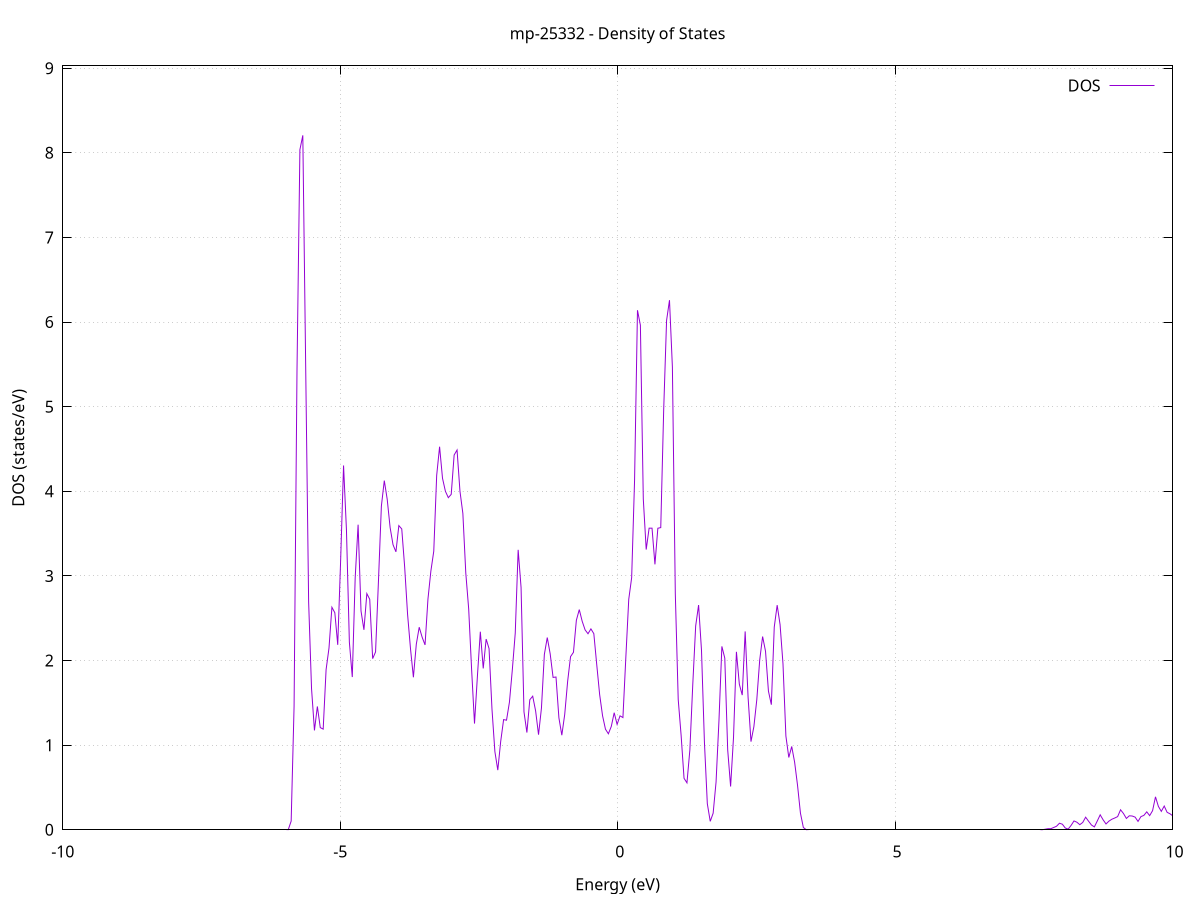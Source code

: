 set title 'mp-25332 - Density of States'
set xlabel 'Energy (eV)'
set ylabel 'DOS (states/eV)'
set grid
set xrange [-10:10]
set yrange [0:9.028]
set xzeroaxis lt -1
set terminal png size 800,600
set output 'mp-25332_dos_gnuplot.png'
plot '-' using 1:2 with lines title 'DOS'
-59.854000 0.000000
-59.801600 0.000000
-59.749100 0.000000
-59.696700 0.000000
-59.644300 0.000000
-59.591800 0.000000
-59.539400 0.000000
-59.486900 0.000000
-59.434500 0.000000
-59.382000 0.000000
-59.329600 0.000000
-59.277100 0.000000
-59.224700 0.000000
-59.172200 0.000000
-59.119800 0.000000
-59.067300 0.000000
-59.014900 0.000000
-58.962400 0.000000
-58.910000 0.000000
-58.857500 0.000000
-58.805100 0.000000
-58.752600 0.000000
-58.700200 0.000000
-58.647700 0.000000
-58.595300 0.000000
-58.542800 0.000000
-58.490400 0.000000
-58.437900 0.000000
-58.385500 0.000000
-58.333000 0.000000
-58.280600 0.000000
-58.228100 0.000000
-58.175700 0.000000
-58.123200 0.000000
-58.070800 0.000000
-58.018300 0.000000
-57.965900 0.000000
-57.913400 0.000000
-57.861000 0.000000
-57.808500 0.000000
-57.756100 0.000000
-57.703600 0.000000
-57.651200 0.000000
-57.598700 0.000000
-57.546300 0.000000
-57.493800 0.000000
-57.441400 0.000000
-57.388900 0.000000
-57.336500 0.000000
-57.284000 0.000000
-57.231600 0.000000
-57.179100 0.000000
-57.126700 0.000000
-57.074200 0.000000
-57.021800 0.000000
-56.969400 0.000000
-56.916900 0.000000
-56.864500 0.000000
-56.812000 0.000000
-56.759600 0.000000
-56.707100 0.000000
-56.654700 0.000000
-56.602200 0.000000
-56.549800 0.000000
-56.497300 0.000000
-56.444900 0.000000
-56.392400 0.000000
-56.340000 0.000000
-56.287500 0.000000
-56.235100 0.000000
-56.182600 0.000000
-56.130200 0.000000
-56.077700 0.000000
-56.025300 0.000000
-55.972800 0.000000
-55.920400 0.000000
-55.867900 0.000000
-55.815500 0.000000
-55.763000 0.000000
-55.710600 0.000000
-55.658100 0.000000
-55.605700 0.000000
-55.553200 0.000000
-55.500800 0.000000
-55.448300 0.000000
-55.395900 0.000000
-55.343400 0.000000
-55.291000 0.000000
-55.238500 0.000100
-55.186100 0.022500
-55.133600 1.342300
-55.081200 12.270200
-55.028700 19.077700
-54.976300 5.188900
-54.923800 0.229100
-54.871400 0.001500
-54.818900 0.000000
-54.766500 0.000000
-54.714000 0.000000
-54.661600 0.000000
-54.609100 0.000000
-54.556700 0.000000
-54.504200 0.000000
-54.451800 0.000000
-54.399300 0.000000
-54.346900 0.000000
-54.294400 0.000000
-54.242000 0.000000
-54.189600 0.000000
-54.137100 0.000000
-54.084700 0.000000
-54.032200 0.000000
-53.979800 0.000000
-53.927300 0.000000
-53.874900 0.000000
-53.822400 0.000000
-53.770000 0.000000
-53.717500 0.000000
-53.665100 0.000100
-53.612600 0.050300
-53.560200 3.082700
-53.507700 26.992000
-53.455300 37.439900
-53.402800 8.415700
-53.350400 0.282500
-53.297900 0.001300
-53.245500 0.000000
-53.193000 0.000000
-53.140600 0.000000
-53.088100 0.000000
-53.035700 0.000000
-52.983200 0.000000
-52.930800 0.000000
-52.878300 0.000000
-52.825900 0.000000
-52.773400 0.000000
-52.721000 0.000000
-52.668500 0.000000
-52.616100 0.000000
-52.563600 0.000000
-52.511200 0.000000
-52.458700 0.000000
-52.406300 0.000000
-52.353800 0.000000
-52.301400 0.000000
-52.248900 0.000000
-52.196500 0.000000
-52.144000 0.000000
-52.091600 0.000000
-52.039100 0.000000
-51.986700 0.000000
-51.934200 0.000000
-51.881800 0.000000
-51.829300 0.000000
-51.776900 0.000000
-51.724400 0.000000
-51.672000 0.000000
-51.619500 0.000000
-51.567100 0.000000
-51.514700 0.000000
-51.462200 0.000000
-51.409800 0.000000
-51.357300 0.000000
-51.304900 0.000000
-51.252400 0.000000
-51.200000 0.000000
-51.147500 0.000000
-51.095100 0.000000
-51.042600 0.000000
-50.990200 0.000000
-50.937700 0.000000
-50.885300 0.000000
-50.832800 0.000000
-50.780400 0.000000
-50.727900 0.000000
-50.675500 0.000000
-50.623000 0.000000
-50.570600 0.000000
-50.518100 0.000000
-50.465700 0.000000
-50.413200 0.000000
-50.360800 0.000000
-50.308300 0.000000
-50.255900 0.000000
-50.203400 0.000000
-50.151000 0.000000
-50.098500 0.000000
-50.046100 0.000000
-49.993600 0.000000
-49.941200 0.000000
-49.888700 0.000000
-49.836300 0.000000
-49.783800 0.000000
-49.731400 0.000000
-49.678900 0.000000
-49.626500 0.000000
-49.574000 0.000000
-49.521600 0.000000
-49.469100 0.000000
-49.416700 0.000000
-49.364200 0.000000
-49.311800 0.000000
-49.259300 0.000000
-49.206900 0.000000
-49.154400 0.000000
-49.102000 0.000000
-49.049500 0.000000
-48.997100 0.000000
-48.944600 0.000000
-48.892200 0.000000
-48.839700 0.000000
-48.787300 0.000000
-48.734900 0.000000
-48.682400 0.000000
-48.630000 0.000000
-48.577500 0.000000
-48.525100 0.000000
-48.472600 0.000000
-48.420200 0.000000
-48.367700 0.000000
-48.315300 0.000000
-48.262800 0.000000
-48.210400 0.000000
-48.157900 0.000000
-48.105500 0.000000
-48.053000 0.000000
-48.000600 0.000000
-47.948100 0.000000
-47.895700 0.000000
-47.843200 0.000000
-47.790800 0.000000
-47.738300 0.000000
-47.685900 0.000000
-47.633400 0.000000
-47.581000 0.000000
-47.528500 0.000000
-47.476100 0.000000
-47.423600 0.000000
-47.371200 0.000000
-47.318700 0.000000
-47.266300 0.000000
-47.213800 0.000000
-47.161400 0.000000
-47.108900 0.000000
-47.056500 0.000000
-47.004000 0.000000
-46.951600 0.000000
-46.899100 0.000000
-46.846700 0.000000
-46.794200 0.000000
-46.741800 0.000000
-46.689300 0.000000
-46.636900 0.000000
-46.584400 0.000000
-46.532000 0.000000
-46.479500 0.000000
-46.427100 0.000000
-46.374600 0.000000
-46.322200 0.000000
-46.269700 0.000000
-46.217300 0.000000
-46.164800 0.000000
-46.112400 0.000000
-46.060000 0.000000
-46.007500 0.000000
-45.955100 0.000000
-45.902600 0.000000
-45.850200 0.000000
-45.797700 0.000000
-45.745300 0.000000
-45.692800 0.000000
-45.640400 0.000000
-45.587900 0.000000
-45.535500 0.000000
-45.483000 0.000000
-45.430600 0.000000
-45.378100 0.000000
-45.325700 0.000000
-45.273200 0.000000
-45.220800 0.000000
-45.168300 0.000000
-45.115900 0.000000
-45.063400 0.000000
-45.011000 0.000000
-44.958500 0.000000
-44.906100 0.000000
-44.853600 0.000000
-44.801200 0.000000
-44.748700 0.000000
-44.696300 0.000000
-44.643800 0.000000
-44.591400 0.000000
-44.538900 0.000000
-44.486500 0.000000
-44.434000 0.000000
-44.381600 0.000000
-44.329100 0.000000
-44.276700 0.000000
-44.224200 0.000000
-44.171800 0.000000
-44.119300 0.000000
-44.066900 0.000000
-44.014400 0.000000
-43.962000 0.000000
-43.909500 0.000000
-43.857100 0.000000
-43.804600 0.000000
-43.752200 0.000000
-43.699700 0.000000
-43.647300 0.000000
-43.594800 0.000000
-43.542400 0.000000
-43.489900 0.000000
-43.437500 0.000000
-43.385000 0.000000
-43.332600 0.000000
-43.280200 0.000000
-43.227700 0.000000
-43.175300 0.000000
-43.122800 0.000000
-43.070400 0.000000
-43.017900 0.000000
-42.965500 0.000000
-42.913000 0.000000
-42.860600 0.000000
-42.808100 0.000000
-42.755700 0.000000
-42.703200 0.000000
-42.650800 0.000000
-42.598300 0.000000
-42.545900 0.000000
-42.493400 0.000000
-42.441000 0.000000
-42.388500 0.000000
-42.336100 0.000000
-42.283600 0.000000
-42.231200 0.000000
-42.178700 0.000000
-42.126300 0.000000
-42.073800 0.000000
-42.021400 0.000000
-41.968900 0.000000
-41.916500 0.000000
-41.864000 0.000000
-41.811600 0.000000
-41.759100 0.000000
-41.706700 0.000000
-41.654200 0.000000
-41.601800 0.000000
-41.549300 0.000000
-41.496900 0.000000
-41.444400 0.000000
-41.392000 0.000000
-41.339500 0.000000
-41.287100 0.000000
-41.234600 0.000000
-41.182200 0.000000
-41.129700 0.000000
-41.077300 0.000000
-41.024800 0.000000
-40.972400 0.000000
-40.919900 0.000000
-40.867500 0.000000
-40.815000 0.000000
-40.762600 0.000000
-40.710100 0.000000
-40.657700 0.000000
-40.605300 0.000000
-40.552800 0.000000
-40.500400 0.000000
-40.447900 0.000000
-40.395500 0.000000
-40.343000 0.000000
-40.290600 0.000000
-40.238100 0.000000
-40.185700 0.000000
-40.133200 0.000000
-40.080800 0.000000
-40.028300 0.000000
-39.975900 0.000000
-39.923400 0.000000
-39.871000 0.000000
-39.818500 0.000000
-39.766100 0.000000
-39.713600 0.000000
-39.661200 0.000000
-39.608700 0.000000
-39.556300 0.000000
-39.503800 0.000000
-39.451400 0.000000
-39.398900 0.000000
-39.346500 0.000000
-39.294000 0.000000
-39.241600 0.000000
-39.189100 0.000000
-39.136700 0.000000
-39.084200 0.000000
-39.031800 0.000000
-38.979300 0.000000
-38.926900 0.000000
-38.874400 0.000000
-38.822000 0.000000
-38.769500 0.000000
-38.717100 0.000000
-38.664600 0.000000
-38.612200 0.000000
-38.559700 0.000000
-38.507300 0.000000
-38.454800 0.000000
-38.402400 0.000000
-38.349900 0.000000
-38.297500 0.000000
-38.245000 0.000000
-38.192600 0.000000
-38.140100 0.000000
-38.087700 0.000000
-38.035200 0.000000
-37.982800 0.000000
-37.930400 0.000000
-37.877900 0.000000
-37.825500 0.000000
-37.773000 0.000000
-37.720600 0.000000
-37.668100 0.000000
-37.615700 0.000000
-37.563200 0.000000
-37.510800 0.000000
-37.458300 0.000000
-37.405900 0.000000
-37.353400 0.000000
-37.301000 0.000000
-37.248500 0.000000
-37.196100 0.000000
-37.143600 0.000000
-37.091200 0.000000
-37.038700 0.000000
-36.986300 0.000000
-36.933800 0.000000
-36.881400 0.000000
-36.828900 0.000000
-36.776500 0.000000
-36.724000 0.000000
-36.671600 0.000000
-36.619100 0.000000
-36.566700 0.000000
-36.514200 0.000000
-36.461800 0.000000
-36.409300 0.000000
-36.356900 0.000000
-36.304400 0.000000
-36.252000 0.000000
-36.199500 0.000000
-36.147100 0.000000
-36.094600 0.000000
-36.042200 0.000000
-35.989700 0.000000
-35.937300 0.000000
-35.884800 0.000000
-35.832400 0.000000
-35.779900 0.000000
-35.727500 0.000000
-35.675000 0.000000
-35.622600 0.000000
-35.570100 0.000000
-35.517700 0.000000
-35.465200 0.000000
-35.412800 0.000000
-35.360300 0.000000
-35.307900 0.000000
-35.255400 0.000000
-35.203000 0.000000
-35.150600 0.000000
-35.098100 0.000000
-35.045700 0.000000
-34.993200 0.000000
-34.940800 0.000000
-34.888300 0.000000
-34.835900 0.000000
-34.783400 0.000000
-34.731000 0.000000
-34.678500 0.000000
-34.626100 0.000000
-34.573600 0.000000
-34.521200 0.000000
-34.468700 0.000000
-34.416300 0.000000
-34.363800 0.000000
-34.311400 0.000000
-34.258900 0.000000
-34.206500 0.000000
-34.154000 0.000000
-34.101600 0.000000
-34.049100 0.000000
-33.996700 0.000000
-33.944200 0.000000
-33.891800 0.000000
-33.839300 0.000000
-33.786900 0.000000
-33.734400 0.000000
-33.682000 0.000000
-33.629500 0.000000
-33.577100 0.000000
-33.524600 0.000000
-33.472200 0.000000
-33.419700 0.000000
-33.367300 0.000000
-33.314800 0.000000
-33.262400 0.000000
-33.209900 0.000000
-33.157500 0.000000
-33.105000 0.000000
-33.052600 0.000000
-33.000100 0.000000
-32.947700 0.000000
-32.895200 0.000000
-32.842800 0.000000
-32.790300 0.000000
-32.737900 0.000000
-32.685400 0.000000
-32.633000 0.000000
-32.580500 0.000000
-32.528100 0.000000
-32.475700 0.000000
-32.423200 0.000000
-32.370800 0.000000
-32.318300 0.000000
-32.265900 0.000000
-32.213400 0.000000
-32.161000 0.000000
-32.108500 0.000000
-32.056100 0.000000
-32.003600 0.000000
-31.951200 0.000000
-31.898700 0.000000
-31.846300 0.000000
-31.793800 0.000000
-31.741400 0.000000
-31.688900 0.000000
-31.636500 0.000000
-31.584000 0.000000
-31.531600 0.000000
-31.479100 0.000000
-31.426700 0.000000
-31.374200 0.000000
-31.321800 0.000000
-31.269300 0.000000
-31.216900 0.000000
-31.164400 0.000000
-31.112000 0.000000
-31.059500 0.000000
-31.007100 0.000000
-30.954600 0.000000
-30.902200 0.000000
-30.849700 0.000000
-30.797300 0.000000
-30.744800 0.000000
-30.692400 0.000000
-30.639900 0.000000
-30.587500 0.000000
-30.535000 0.000000
-30.482600 0.000000
-30.430100 0.000000
-30.377700 0.000000
-30.325200 0.000000
-30.272800 0.000000
-30.220300 0.000000
-30.167900 0.000000
-30.115400 0.000000
-30.063000 0.000000
-30.010500 0.000000
-29.958100 0.000000
-29.905600 0.000000
-29.853200 0.000000
-29.800700 0.000000
-29.748300 0.000000
-29.695900 0.000000
-29.643400 0.000000
-29.591000 0.000000
-29.538500 0.000000
-29.486100 0.000000
-29.433600 0.000000
-29.381200 0.000000
-29.328700 0.000000
-29.276300 0.000000
-29.223800 0.000000
-29.171400 0.000000
-29.118900 0.000000
-29.066500 0.000000
-29.014000 0.000000
-28.961600 0.000000
-28.909100 0.000000
-28.856700 0.000000
-28.804200 0.000000
-28.751800 0.000000
-28.699300 0.000000
-28.646900 0.000000
-28.594400 0.000000
-28.542000 0.000000
-28.489500 0.000000
-28.437100 0.000000
-28.384600 0.000000
-28.332200 0.000000
-28.279700 0.000000
-28.227300 0.000000
-28.174800 0.000000
-28.122400 0.000000
-28.069900 0.000000
-28.017500 0.000000
-27.965000 0.000000
-27.912600 0.000000
-27.860100 0.000000
-27.807700 0.000000
-27.755200 0.000000
-27.702800 0.000000
-27.650300 0.000000
-27.597900 0.000000
-27.545400 0.000000
-27.493000 0.000000
-27.440500 0.000000
-27.388100 0.000000
-27.335600 0.000000
-27.283200 0.000000
-27.230700 0.000000
-27.178300 0.000000
-27.125800 0.000000
-27.073400 0.000000
-27.021000 0.000000
-26.968500 0.000000
-26.916100 0.000000
-26.863600 0.000000
-26.811200 0.000000
-26.758700 0.000000
-26.706300 0.000000
-26.653800 0.000000
-26.601400 0.000000
-26.548900 0.000000
-26.496500 0.000000
-26.444000 0.000000
-26.391600 0.000000
-26.339100 0.000000
-26.286700 0.000000
-26.234200 0.000000
-26.181800 0.000000
-26.129300 0.000000
-26.076900 0.000000
-26.024400 0.000000
-25.972000 0.000000
-25.919500 0.000000
-25.867100 0.000000
-25.814600 0.000000
-25.762200 0.000000
-25.709700 0.000000
-25.657300 0.000000
-25.604800 0.000000
-25.552400 0.000000
-25.499900 0.000000
-25.447500 0.000000
-25.395000 0.000000
-25.342600 0.000000
-25.290100 0.000000
-25.237700 0.000000
-25.185200 0.000000
-25.132800 0.000000
-25.080300 0.000000
-25.027900 0.000000
-24.975400 0.000000
-24.923000 0.000000
-24.870500 0.000000
-24.818100 0.000000
-24.765600 0.000000
-24.713200 0.000000
-24.660700 0.000000
-24.608300 0.000000
-24.555800 0.000000
-24.503400 0.000000
-24.450900 0.000000
-24.398500 0.000000
-24.346000 0.000000
-24.293600 0.000000
-24.241200 0.000000
-24.188700 0.000000
-24.136300 0.000000
-24.083800 0.000000
-24.031400 0.000000
-23.978900 0.000000
-23.926500 0.000000
-23.874000 0.000000
-23.821600 0.000000
-23.769100 0.000000
-23.716700 0.000000
-23.664200 0.000000
-23.611800 0.000000
-23.559300 0.000000
-23.506900 0.000000
-23.454400 0.000000
-23.402000 0.000000
-23.349500 0.000000
-23.297100 0.000000
-23.244600 0.000000
-23.192200 0.000000
-23.139700 0.000000
-23.087300 0.000000
-23.034800 0.000000
-22.982400 0.000000
-22.929900 0.000000
-22.877500 0.000000
-22.825000 0.000000
-22.772600 0.000000
-22.720100 0.000000
-22.667700 0.000000
-22.615200 0.000000
-22.562800 0.000000
-22.510300 0.000000
-22.457900 0.000000
-22.405400 0.000000
-22.353000 0.000000
-22.300500 0.000000
-22.248100 0.000000
-22.195600 0.000000
-22.143200 0.000000
-22.090700 0.000000
-22.038300 0.000000
-21.985800 0.000000
-21.933400 0.000000
-21.880900 0.000000
-21.828500 0.000000
-21.776000 0.000000
-21.723600 0.000000
-21.671100 0.000000
-21.618700 0.000000
-21.566300 0.000000
-21.513800 0.000000
-21.461400 0.000000
-21.408900 0.000000
-21.356500 0.000000
-21.304000 0.000000
-21.251600 0.000000
-21.199100 0.000000
-21.146700 0.000000
-21.094200 0.000000
-21.041800 0.000000
-20.989300 0.000000
-20.936900 0.000000
-20.884400 0.000000
-20.832000 0.000000
-20.779500 0.000000
-20.727100 0.000000
-20.674600 0.000000
-20.622200 0.000000
-20.569700 0.000000
-20.517300 0.000000
-20.464800 0.000000
-20.412400 0.000000
-20.359900 0.000000
-20.307500 0.000000
-20.255000 0.000000
-20.202600 0.000000
-20.150100 0.000000
-20.097700 0.000000
-20.045200 0.000000
-19.992800 0.000000
-19.940300 0.000000
-19.887900 0.000000
-19.835400 0.000000
-19.783000 0.000000
-19.730500 0.000000
-19.678100 0.000000
-19.625600 0.000000
-19.573200 0.000000
-19.520700 0.000000
-19.468300 0.000000
-19.415800 0.000000
-19.363400 0.000000
-19.310900 0.000000
-19.258500 0.000000
-19.206000 0.000000
-19.153600 0.000000
-19.101100 0.000000
-19.048700 0.000000
-18.996200 0.000000
-18.943800 0.000000
-18.891300 0.000000
-18.838900 0.000000
-18.786500 0.000000
-18.734000 0.000000
-18.681600 0.000000
-18.629100 0.000000
-18.576700 0.000000
-18.524200 0.000000
-18.471800 0.000000
-18.419300 0.000000
-18.366900 0.000000
-18.314400 0.000000
-18.262000 0.000000
-18.209500 0.000000
-18.157100 0.000000
-18.104600 0.000000
-18.052200 0.000000
-17.999700 0.000000
-17.947300 0.000000
-17.894800 0.000000
-17.842400 0.000000
-17.789900 0.000000
-17.737500 0.000000
-17.685000 0.000000
-17.632600 0.000000
-17.580100 0.000000
-17.527700 0.000000
-17.475200 0.000000
-17.422800 0.000000
-17.370300 0.000100
-17.317900 0.006400
-17.265400 0.063900
-17.213000 0.191600
-17.160500 0.319500
-17.108100 0.415200
-17.055600 0.503800
-17.003200 0.615300
-16.950700 0.697400
-16.898300 0.816600
-16.845800 0.974500
-16.793400 1.138500
-16.740900 1.461400
-16.688500 1.941900
-16.636000 2.031300
-16.583600 1.673200
-16.531100 1.392000
-16.478700 1.127000
-16.426200 1.231300
-16.373800 1.136400
-16.321300 1.055100
-16.268900 1.212900
-16.216400 1.362500
-16.164000 1.420100
-16.111600 1.612700
-16.059100 2.124300
-16.006700 3.067400
-15.954200 3.130900
-15.901800 3.188100
-15.849300 2.358200
-15.796900 2.724200
-15.744400 5.754400
-15.692000 6.467100
-15.639500 4.254800
-15.587100 4.057200
-15.534600 5.434000
-15.482200 3.995100
-15.429700 2.303100
-15.377300 1.533700
-15.324800 0.984100
-15.272400 0.416900
-15.219900 0.067800
-15.167500 0.002600
-15.115000 0.000000
-15.062600 0.000000
-15.010100 0.000000
-14.957700 0.000000
-14.905200 0.000000
-14.852800 0.000000
-14.800300 0.000000
-14.747900 0.000000
-14.695400 0.000000
-14.643000 0.000000
-14.590500 0.000000
-14.538100 0.000000
-14.485600 0.000000
-14.433200 0.000000
-14.380700 0.000000
-14.328300 0.000000
-14.275800 0.000000
-14.223400 0.000000
-14.170900 0.000000
-14.118500 0.000000
-14.066000 0.000000
-14.013600 0.000000
-13.961100 0.000000
-13.908700 0.000000
-13.856200 0.000000
-13.803800 0.000000
-13.751300 0.000000
-13.698900 0.000000
-13.646400 0.000000
-13.594000 0.000000
-13.541500 0.000000
-13.489100 0.000000
-13.436600 0.000000
-13.384200 0.000000
-13.331800 0.000000
-13.279300 0.000000
-13.226900 0.000000
-13.174400 0.000000
-13.122000 0.000000
-13.069500 0.000000
-13.017100 0.000000
-12.964600 0.000000
-12.912200 0.000000
-12.859700 0.000000
-12.807300 0.000000
-12.754800 0.000000
-12.702400 0.000000
-12.649900 0.000000
-12.597500 0.000000
-12.545000 0.000000
-12.492600 0.000000
-12.440100 0.000000
-12.387700 0.000000
-12.335200 0.000000
-12.282800 0.000000
-12.230300 0.000000
-12.177900 0.000000
-12.125400 0.000000
-12.073000 0.000000
-12.020500 0.000000
-11.968100 0.000000
-11.915600 0.000000
-11.863200 0.000000
-11.810700 0.000000
-11.758300 0.000000
-11.705800 0.000000
-11.653400 0.000000
-11.600900 0.000000
-11.548500 0.000000
-11.496000 0.000000
-11.443600 0.000000
-11.391100 0.000000
-11.338700 0.000000
-11.286200 0.000000
-11.233800 0.000000
-11.181300 0.000000
-11.128900 0.000000
-11.076400 0.000000
-11.024000 0.000000
-10.971500 0.000000
-10.919100 0.000000
-10.866600 0.000000
-10.814200 0.000000
-10.761700 0.000000
-10.709300 0.000000
-10.656900 0.000000
-10.604400 0.000000
-10.552000 0.000000
-10.499500 0.000000
-10.447100 0.000000
-10.394600 0.000000
-10.342200 0.000000
-10.289700 0.000000
-10.237300 0.000000
-10.184800 0.000000
-10.132400 0.000000
-10.079900 0.000000
-10.027500 0.000000
-9.975000 0.000000
-9.922600 0.000000
-9.870100 0.000000
-9.817700 0.000000
-9.765200 0.000000
-9.712800 0.000000
-9.660300 0.000000
-9.607900 0.000000
-9.555400 0.000000
-9.503000 0.000000
-9.450500 0.000000
-9.398100 0.000000
-9.345600 0.000000
-9.293200 0.000000
-9.240700 0.000000
-9.188300 0.000000
-9.135800 0.000000
-9.083400 0.000000
-9.030900 0.000000
-8.978500 0.000000
-8.926000 0.000000
-8.873600 0.000000
-8.821100 0.000000
-8.768700 0.000000
-8.716200 0.000000
-8.663800 0.000000
-8.611300 0.000000
-8.558900 0.000000
-8.506400 0.000000
-8.454000 0.000000
-8.401500 0.000000
-8.349100 0.000000
-8.296600 0.000000
-8.244200 0.000000
-8.191700 0.000000
-8.139300 0.000000
-8.086800 0.000000
-8.034400 0.000000
-7.981900 0.000000
-7.929500 0.000000
-7.877100 0.000000
-7.824600 0.000000
-7.772200 0.000000
-7.719700 0.000000
-7.667300 0.000000
-7.614800 0.000000
-7.562400 0.000000
-7.509900 0.000000
-7.457500 0.000000
-7.405000 0.000000
-7.352600 0.000000
-7.300100 0.000000
-7.247700 0.000000
-7.195200 0.000000
-7.142800 0.000000
-7.090300 0.000000
-7.037900 0.000000
-6.985400 0.000000
-6.933000 0.000000
-6.880500 0.000000
-6.828100 0.000000
-6.775600 0.000000
-6.723200 0.000000
-6.670700 0.000000
-6.618300 0.000000
-6.565800 0.000000
-6.513400 0.000000
-6.460900 0.000000
-6.408500 0.000000
-6.356000 0.000000
-6.303600 0.000000
-6.251100 0.000000
-6.198700 0.000000
-6.146200 0.000000
-6.093800 0.000000
-6.041300 0.000000
-5.988900 0.000000
-5.936400 0.001400
-5.884000 0.102800
-5.831500 1.459400
-5.779100 5.421500
-5.726600 8.037400
-5.674200 8.207000
-5.621700 5.440500
-5.569300 2.693700
-5.516800 1.667400
-5.464400 1.174500
-5.411900 1.457500
-5.359500 1.207600
-5.307000 1.189500
-5.254600 1.892500
-5.202200 2.148200
-5.149700 2.629900
-5.097300 2.565200
-5.044800 2.185700
-4.992400 3.186000
-4.939900 4.305400
-4.887500 3.540700
-4.835000 2.216700
-4.782600 1.804900
-4.730100 2.979500
-4.677700 3.605800
-4.625200 2.586100
-4.572800 2.363100
-4.520300 2.791100
-4.467900 2.723600
-4.415400 2.022500
-4.363000 2.102200
-4.310500 2.945600
-4.258100 3.825000
-4.205600 4.126800
-4.153200 3.906100
-4.100700 3.572200
-4.048300 3.369000
-3.995800 3.284900
-3.943400 3.594900
-3.890900 3.555100
-3.838500 3.105900
-3.786000 2.546100
-3.733600 2.141500
-3.681100 1.802400
-3.628700 2.193500
-3.576200 2.394100
-3.523800 2.276500
-3.471300 2.184600
-3.418900 2.725200
-3.366400 3.056100
-3.314000 3.292500
-3.261500 4.187800
-3.209100 4.527200
-3.156600 4.154600
-3.104200 4.000300
-3.051700 3.924900
-2.999300 3.964500
-2.946800 4.429000
-2.894400 4.488200
-2.841900 4.001200
-2.789500 3.738600
-2.737000 3.034800
-2.684600 2.609600
-2.632100 1.896400
-2.579700 1.255300
-2.527200 1.817100
-2.474800 2.340900
-2.422400 1.907000
-2.369900 2.253700
-2.317500 2.141200
-2.265000 1.427800
-2.212600 0.924600
-2.160100 0.705100
-2.107700 1.043900
-2.055200 1.302000
-2.002800 1.295000
-1.950300 1.507900
-1.897900 1.892200
-1.845400 2.324800
-1.793000 3.308500
-1.740500 2.862700
-1.688100 1.393900
-1.635600 1.149000
-1.583200 1.537100
-1.530700 1.578700
-1.478300 1.404500
-1.425800 1.123900
-1.373400 1.437700
-1.320900 2.072000
-1.268500 2.271900
-1.216000 2.080200
-1.163600 1.800700
-1.111100 1.805300
-1.058700 1.323300
-1.006200 1.117700
-0.953800 1.363700
-0.901300 1.753300
-0.848900 2.046400
-0.796400 2.097300
-0.744000 2.475500
-0.691500 2.602300
-0.639100 2.464300
-0.586600 2.362400
-0.534200 2.316900
-0.481700 2.374100
-0.429300 2.317800
-0.376800 1.952000
-0.324400 1.597800
-0.271900 1.347800
-0.219500 1.188600
-0.167000 1.134500
-0.114600 1.221100
-0.062100 1.383600
-0.009700 1.245300
0.042800 1.346400
0.095200 1.326300
0.147700 2.039000
0.200100 2.723400
0.252500 2.979500
0.305000 4.131000
0.357400 6.140000
0.409900 5.963200
0.462300 3.909000
0.514800 3.311900
0.567200 3.564600
0.619700 3.564900
0.672100 3.136400
0.724600 3.563700
0.777000 3.571100
0.829500 4.957000
0.881900 6.019000
0.934400 6.258900
0.986800 5.468000
1.039300 2.789700
1.091700 1.539500
1.144200 1.114100
1.196600 0.608400
1.249100 0.554600
1.301500 0.942000
1.354000 1.717100
1.406400 2.409200
1.458900 2.655900
1.511300 2.120200
1.563800 1.038800
1.616200 0.308100
1.668700 0.099700
1.721100 0.195700
1.773600 0.563200
1.826000 1.290800
1.878500 2.167300
1.930900 2.028900
1.983400 0.944400
2.035800 0.511800
2.088300 1.091000
2.140700 2.103300
2.193200 1.720100
2.245600 1.591800
2.298100 2.344200
2.350500 1.570200
2.403000 1.041700
2.455400 1.218800
2.507900 1.537300
2.560300 2.005600
2.612800 2.283700
2.665200 2.110000
2.717700 1.638800
2.770100 1.478400
2.822600 2.395800
2.875000 2.654800
2.927400 2.424700
2.979900 1.961500
3.032300 1.107900
3.084800 0.854600
3.137200 0.984500
3.189700 0.798500
3.242100 0.525600
3.294600 0.196300
3.347000 0.027000
3.399500 0.000800
3.451900 0.000000
3.504400 0.000000
3.556800 0.000000
3.609300 0.000000
3.661700 0.000000
3.714200 0.000000
3.766600 0.000000
3.819100 0.000000
3.871500 0.000000
3.924000 0.000000
3.976400 0.000000
4.028900 0.000000
4.081300 0.000000
4.133800 0.000000
4.186200 0.000000
4.238700 0.000000
4.291100 0.000000
4.343600 0.000000
4.396000 0.000000
4.448500 0.000000
4.500900 0.000000
4.553400 0.000000
4.605800 0.000000
4.658300 0.000000
4.710700 0.000000
4.763200 0.000000
4.815600 0.000000
4.868100 0.000000
4.920500 0.000000
4.973000 0.000000
5.025400 0.000000
5.077900 0.000000
5.130300 0.000000
5.182800 0.000000
5.235200 0.000000
5.287700 0.000000
5.340100 0.000000
5.392600 0.000000
5.445000 0.000000
5.497500 0.000000
5.549900 0.000000
5.602400 0.000000
5.654800 0.000000
5.707200 0.000000
5.759700 0.000000
5.812100 0.000000
5.864600 0.000000
5.917000 0.000000
5.969500 0.000000
6.021900 0.000000
6.074400 0.000000
6.126800 0.000000
6.179300 0.000000
6.231700 0.000000
6.284200 0.000000
6.336600 0.000000
6.389100 0.000000
6.441500 0.000000
6.494000 0.000000
6.546400 0.000000
6.598900 0.000000
6.651300 0.000000
6.703800 0.000000
6.756200 0.000000
6.808700 0.000000
6.861100 0.000000
6.913600 0.000000
6.966000 0.000000
7.018500 0.000000
7.070900 0.000000
7.123400 0.000000
7.175800 0.000000
7.228300 0.000000
7.280700 0.000000
7.333200 0.000000
7.385600 0.000000
7.438100 0.000000
7.490500 0.000000
7.543000 0.000000
7.595400 0.000000
7.647900 0.000400
7.700300 0.005900
7.752800 0.012300
7.805200 0.012600
7.857700 0.026500
7.910100 0.041800
7.962600 0.077400
8.015000 0.065900
8.067500 0.020800
8.119900 0.007900
8.172400 0.051800
8.224800 0.104500
8.277300 0.089100
8.329700 0.060200
8.382100 0.086500
8.434600 0.148700
8.487000 0.101600
8.539500 0.056200
8.591900 0.034000
8.644400 0.103900
8.696800 0.176700
8.749300 0.117900
8.801700 0.068800
8.854200 0.102000
8.906600 0.124400
8.959100 0.139000
9.011500 0.155700
9.064000 0.236300
9.116400 0.192300
9.168900 0.133800
9.221300 0.165200
9.273800 0.162700
9.326200 0.149500
9.378700 0.098800
9.431100 0.155500
9.483600 0.169800
9.536000 0.212000
9.588500 0.167300
9.640900 0.225500
9.693400 0.389500
9.745800 0.276100
9.798300 0.217500
9.850700 0.280600
9.903200 0.206000
9.955600 0.188900
10.008100 0.163200
10.060500 0.271200
10.113000 0.382000
10.165400 0.309000
10.217900 0.210100
10.270300 0.220300
10.322800 0.274100
10.375200 0.437800
10.427700 0.405900
10.480100 0.266000
10.532600 0.347000
10.585000 0.462100
10.637500 0.419800
10.689900 0.383300
10.742400 0.349600
10.794800 0.386400
10.847300 0.444900
10.899700 0.415600
10.952200 0.300500
11.004600 0.360000
11.057100 0.404800
11.109500 0.538100
11.161900 0.674000
11.214400 0.519600
11.266800 0.502800
11.319300 0.582400
11.371700 0.595100
11.424200 0.582300
11.476600 0.536100
11.529100 0.592100
11.581500 0.614300
11.634000 0.676600
11.686400 0.579700
11.738900 0.452500
11.791300 0.774400
11.843800 0.863900
11.896200 0.739500
11.948700 0.695800
12.001100 0.909500
12.053600 1.136500
12.106000 0.957700
12.158500 0.709300
12.210900 0.867500
12.263400 0.927300
12.315800 0.953400
12.368300 1.058400
12.420700 0.927100
12.473200 1.320700
12.525600 1.366800
12.578100 1.202000
12.630500 1.008000
12.683000 0.858100
12.735400 0.956600
12.787900 0.795600
12.840300 0.947400
12.892800 1.118200
12.945200 1.261400
12.997700 1.328200
13.050100 1.361200
13.102600 1.341700
13.155000 1.175900
13.207500 1.207300
13.259900 1.165500
13.312400 1.343900
13.364800 1.418200
13.417300 1.376800
13.469700 1.170200
13.522200 1.150900
13.574600 1.093100
13.627100 1.188600
13.679500 1.593500
13.732000 1.873900
13.784400 1.754700
13.836800 1.532800
13.889300 1.324400
13.941700 1.106400
13.994200 0.865900
14.046600 0.948000
14.099100 1.162800
14.151500 0.946700
14.204000 0.857900
14.256400 0.912700
14.308900 0.602100
14.361300 0.390400
14.413800 0.539000
14.466200 0.860700
14.518700 1.208700
14.571100 1.573100
14.623600 1.736000
14.676000 2.260800
14.728500 2.317300
14.780900 1.810600
14.833400 1.428100
14.885800 1.320000
14.938300 1.587900
14.990700 1.843800
15.043200 2.402700
15.095600 3.012500
15.148100 2.418500
15.200500 1.481600
15.253000 0.928700
15.305400 0.838400
15.357900 1.012600
15.410300 1.016700
15.462800 1.194500
15.515200 1.600400
15.567700 1.574100
15.620100 1.673700
15.672600 2.005600
15.725000 2.029300
15.777500 1.680400
15.829900 1.033700
15.882400 1.425900
15.934800 1.510100
15.987300 1.189000
16.039700 1.526200
16.092200 1.970800
16.144600 1.744600
16.197100 1.572600
16.249500 1.766600
16.302000 1.778200
16.354400 1.553800
16.406900 1.480200
16.459300 1.289400
16.511800 1.390400
16.564200 1.956300
16.616600 1.960100
16.669100 1.237400
16.721500 1.019400
16.774000 1.152400
16.826400 1.489400
16.878900 1.752600
16.931300 1.555100
16.983800 1.172200
17.036200 1.058000
17.088700 1.018200
17.141100 0.909900
17.193600 1.047700
17.246000 1.241300
17.298500 1.155000
17.350900 1.182800
17.403400 1.590000
17.455800 1.350700
17.508300 0.927800
17.560700 1.135700
17.613200 1.514100
17.665600 1.447100
17.718100 1.521600
17.770500 1.365600
17.823000 1.140500
17.875400 1.231900
17.927900 1.319500
17.980300 1.585700
18.032800 1.796500
18.085200 1.462200
18.137700 1.512700
18.190100 1.453000
18.242600 1.325400
18.295000 1.229200
18.347500 1.179200
18.399900 0.931600
18.452400 0.718000
18.504800 0.678700
18.557300 0.948200
18.609700 1.161100
18.662200 1.158200
18.714600 0.864100
18.767100 1.006700
18.819500 1.513700
18.872000 1.880700
18.924400 1.539400
18.976900 1.297600
19.029300 1.129200
19.081800 1.063800
19.134200 0.962000
19.186700 0.818200
19.239100 0.829400
19.291500 1.071900
19.344000 1.182500
19.396400 0.921800
19.448900 0.977200
19.501300 0.928000
19.553800 0.888000
19.606200 1.067400
19.658700 1.386900
19.711100 1.359300
19.763600 1.112300
19.816000 1.332700
19.868500 1.669400
19.920900 1.285700
19.973400 1.047500
20.025800 1.151500
20.078300 1.020900
20.130700 1.220500
20.183200 1.207500
20.235600 1.068500
20.288100 1.123300
20.340500 1.247800
20.393000 1.168900
20.445400 1.010900
20.497900 1.214700
20.550300 1.328100
20.602800 1.124100
20.655200 0.820700
20.707700 0.801200
20.760100 0.913200
20.812600 0.780100
20.865000 0.936300
20.917500 0.872600
20.969900 0.519100
21.022400 0.551300
21.074800 0.867900
21.127300 0.759900
21.179700 0.603900
21.232200 0.521100
21.284600 0.745100
21.337100 0.720300
21.389500 0.427400
21.442000 0.425400
21.494400 0.447100
21.546900 0.392400
21.599300 0.469200
21.651800 0.535700
21.704200 0.594700
21.756700 0.858000
21.809100 1.130100
21.861600 1.014600
21.914000 0.921400
21.966500 0.933000
22.018900 0.959700
22.071300 0.838500
22.123800 0.723800
22.176200 0.829400
22.228700 1.430400
22.281100 1.622800
22.333600 1.254300
22.386000 1.246900
22.438500 1.691100
22.490900 1.502300
22.543400 1.466800
22.595800 1.861200
22.648300 1.791500
22.700700 1.828800
22.753200 2.005300
22.805600 2.084500
22.858100 2.336000
22.910500 2.127000
22.963000 1.561700
23.015400 1.353600
23.067900 1.034700
23.120300 0.921400
23.172800 0.828900
23.225200 0.942600
23.277700 1.378400
23.330100 1.634600
23.382600 1.416200
23.435000 1.277700
23.487500 1.460800
23.539900 1.659000
23.592400 1.583500
23.644800 1.187300
23.697300 1.169900
23.749700 1.124400
23.802200 0.800600
23.854600 0.820100
23.907100 1.042900
23.959500 1.131500
24.012000 0.653000
24.064400 0.475100
24.116900 0.533700
24.169300 0.685600
24.221800 0.580600
24.274200 0.690100
24.326700 0.864700
24.379100 0.723200
24.431600 0.557300
24.484000 0.548100
24.536500 0.867200
24.588900 1.197400
24.641400 1.295800
24.693800 1.190700
24.746200 1.016900
24.798700 1.567400
24.851100 2.080500
24.903600 1.759000
24.956000 1.622800
25.008500 1.938800
25.060900 1.769700
25.113400 1.759600
25.165800 2.084500
25.218300 2.061700
25.270700 1.485500
25.323200 1.239900
25.375600 1.355100
25.428100 1.294500
25.480500 1.152500
25.533000 0.978900
25.585400 1.058200
25.637900 1.433400
25.690300 1.871100
25.742800 1.574600
25.795200 1.211100
25.847700 1.134800
25.900100 0.878000
25.952600 0.862400
26.005000 1.050200
26.057500 1.208700
26.109900 1.251800
26.162400 1.403100
26.214800 1.560700
26.267300 1.353500
26.319700 0.943500
26.372200 0.875000
26.424600 1.076800
26.477100 1.241400
26.529500 1.202400
26.582000 1.292300
26.634400 1.207500
26.686900 1.121100
26.739300 1.243000
26.791800 1.197800
26.844200 1.188400
26.896700 1.132000
26.949100 1.175300
27.001600 1.529400
27.054000 1.612600
27.106500 1.463800
27.158900 1.348500
27.211400 1.399700
27.263800 1.228000
27.316300 0.954800
27.368700 0.989600
27.421200 1.044500
27.473600 1.043100
27.526000 1.342800
27.578500 1.535500
27.630900 1.340900
27.683400 1.105300
27.735800 0.797100
27.788300 0.707200
27.840700 1.045000
27.893200 1.168800
27.945600 0.876900
27.998100 1.002600
28.050500 1.329700
28.103000 1.404200
28.155400 1.288300
28.207900 0.953000
28.260300 0.988900
28.312800 1.002900
28.365200 1.100300
28.417700 1.117600
28.470100 1.228000
28.522600 1.321600
28.575000 1.085000
28.627500 0.889100
28.679900 0.947800
28.732400 1.284600
28.784800 1.582500
28.837300 1.554200
28.889700 1.228500
28.942200 1.259600
28.994600 1.038600
29.047100 0.885600
29.099500 0.897200
29.152000 0.860000
29.204400 0.808500
29.256900 0.997600
29.309300 1.673900
29.361800 1.714400
29.414200 1.270200
29.466700 1.376800
29.519100 1.492400
29.571600 1.306900
29.624000 1.182600
29.676500 1.176700
29.728900 1.368100
29.781400 1.295900
29.833800 1.240300
29.886300 1.516800
29.938700 1.534100
29.991200 0.973600
30.043600 0.918100
30.096100 1.150700
30.148500 1.490900
30.200900 1.205400
30.253400 0.936200
30.305800 1.058300
30.358300 1.651900
30.410700 1.579900
30.463200 1.078100
30.515600 1.193900
30.568100 1.173400
30.620500 1.283600
30.673000 1.531100
30.725400 1.220700
30.777900 1.291800
30.830300 1.817500
30.882800 1.877500
30.935200 1.497600
30.987700 1.193000
31.040100 1.205500
31.092600 0.936600
31.145000 1.064000
31.197500 1.062700
31.249900 1.082600
31.302400 1.254700
31.354800 1.805200
31.407300 2.148200
31.459700 1.603000
31.512200 1.358100
31.564600 1.266400
31.617100 0.937200
31.669500 0.896000
31.722000 1.221000
31.774400 1.521100
31.826900 1.780400
31.879300 1.762200
31.931800 1.297800
31.984200 1.336900
32.036700 1.304100
32.089100 1.536800
32.141600 1.490300
32.194000 1.340700
32.246500 1.129600
32.298900 0.873500
32.351400 1.067800
32.403800 1.296500
32.456300 1.410500
32.508700 1.555600
32.561200 1.587700
32.613600 1.390900
32.666100 1.585800
32.718500 1.433800
32.771000 1.400900
32.823400 1.697200
32.875900 1.689100
32.928300 1.794800
32.980700 1.759900
33.033200 1.463600
33.085600 1.614000
33.138100 1.256600
33.190500 1.268600
33.243000 1.480400
33.295400 1.420100
33.347900 1.355400
33.400300 1.153700
33.452800 0.895100
33.505200 1.083000
33.557700 1.435600
33.610100 1.545400
33.662600 1.264600
33.715000 1.187400
33.767500 1.239700
33.819900 1.200000
33.872400 1.286300
33.924800 1.861600
33.977300 2.107400
34.029700 1.759000
34.082200 1.757000
34.134600 1.715100
34.187100 1.674500
34.239500 1.870800
34.292000 1.924900
34.344400 1.517200
34.396900 1.396700
34.449300 1.353400
34.501800 1.347800
34.554200 1.512900
34.606700 1.751700
34.659100 2.023500
34.711600 2.002600
34.764000 1.662300
34.816500 1.465000
34.868900 1.649200
34.921400 1.994500
34.973800 2.215400
35.026300 2.094500
35.078700 1.995900
35.131200 2.007900
35.183600 1.841000
35.236100 1.804000
35.288500 1.655300
35.341000 1.735500
35.393400 2.073700
35.445900 2.173200
35.498300 1.648800
35.550800 1.145500
35.603200 0.919700
35.655600 0.902900
35.708100 0.704100
35.760500 0.746400
35.813000 0.785200
35.865400 0.498600
35.917900 0.307500
35.970300 0.332900
36.022800 0.354300
36.075200 0.195900
36.127700 0.131000
36.180100 0.107200
36.232600 0.124000
36.285000 0.137500
36.337500 0.120200
36.389900 0.116200
36.442400 0.081800
36.494800 0.084600
36.547300 0.146900
36.599700 0.150700
36.652200 0.067900
36.704600 0.087900
36.757100 0.107900
36.809500 0.086200
36.862000 0.147800
36.914400 0.114600
36.966900 0.107400
37.019300 0.074900
37.071800 0.060500
37.124200 0.055200
37.176700 0.018700
37.229100 0.005100
37.281600 0.062500
37.334000 0.228000
37.386500 0.189200
37.438900 0.083900
37.491400 0.105500
37.543800 0.050700
37.596300 0.005900
37.648700 0.014900
37.701200 0.062700
37.753600 0.056600
37.806100 0.075100
37.858500 0.082700
37.911000 0.016000
37.963400 0.000500
38.015900 0.000000
38.068300 0.001400
38.120800 0.021400
38.173200 0.047700
38.225700 0.017400
38.278100 0.011900
38.330600 0.052800
38.383000 0.060400
38.435400 0.027100
38.487900 0.017300
38.540300 0.006900
38.592800 0.000600
38.645200 0.000000
38.697700 0.000000
38.750100 0.000000
38.802600 0.000000
38.855000 0.000000
38.907500 0.000000
38.959900 0.000000
39.012400 0.000000
39.064800 0.000000
39.117300 0.000000
39.169700 0.000000
39.222200 0.000000
39.274600 0.000000
39.327100 0.000000
39.379500 0.000000
39.432000 0.000000
39.484400 0.000000
39.536900 0.000000
39.589300 0.000000
39.641800 0.000000
39.694200 0.000000
39.746700 0.000000
39.799100 0.000000
39.851600 0.000000
39.904000 0.000000
39.956500 0.000000
40.008900 0.000000
40.061400 0.000000
40.113800 0.000000
40.166300 0.000000
40.218700 0.000000
40.271200 0.000000
40.323600 0.000000
40.376100 0.000000
40.428500 0.000000
40.481000 0.000000
40.533400 0.000000
40.585900 0.000000
40.638300 0.000000
40.690800 0.000000
40.743200 0.000000
40.795700 0.000000
40.848100 0.000000
40.900600 0.000000
40.953000 0.000000
41.005500 0.000000
41.057900 0.000000
41.110300 0.000000
41.162800 0.000000
41.215200 0.000000
41.267700 0.000000
41.320100 0.000000
41.372600 0.000000
41.425000 0.000000
41.477500 0.000000
41.529900 0.000000
41.582400 0.000000
41.634800 0.000000
41.687300 0.000000
41.739700 0.000000
41.792200 0.000000
41.844600 0.000000
41.897100 0.000000
41.949500 0.000000
42.002000 0.000000
42.054400 0.000000
42.106900 0.000000
42.159300 0.000000
42.211800 0.000000
42.264200 0.000000
42.316700 0.000000
42.369100 0.000000
42.421600 0.000000
42.474000 0.000000
42.526500 0.000000
42.578900 0.000000
42.631400 0.000000
42.683800 0.000000
42.736300 0.000000
42.788700 0.000000
42.841200 0.000000
42.893600 0.000000
42.946100 0.000000
42.998500 0.000000
43.051000 0.000000
43.103400 0.000000
43.155900 0.000000
43.208300 0.000000
43.260800 0.000000
43.313200 0.000000
43.365700 0.000000
43.418100 0.000000
43.470600 0.000000
43.523000 0.000000
43.575500 0.000000
43.627900 0.000000
43.680400 0.000000
43.732800 0.000000
43.785200 0.000000
43.837700 0.000000
43.890100 0.000000
43.942600 0.000000
43.995000 0.000000
44.047500 0.000000
44.099900 0.000000
44.152400 0.000000
44.204800 0.000000
44.257300 0.000000
44.309700 0.000000
44.362200 0.000000
44.414600 0.000000
44.467100 0.000000
44.519500 0.000000
44.572000 0.000000
44.624400 0.000000
44.676900 0.000000
44.729300 0.000000
44.781800 0.000000
44.834200 0.000000
44.886700 0.000000
44.939100 0.000000
44.991600 0.000000
45.044000 0.000000
e
